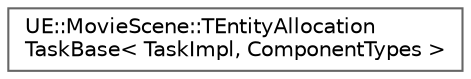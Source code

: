 digraph "Graphical Class Hierarchy"
{
 // INTERACTIVE_SVG=YES
 // LATEX_PDF_SIZE
  bgcolor="transparent";
  edge [fontname=Helvetica,fontsize=10,labelfontname=Helvetica,labelfontsize=10];
  node [fontname=Helvetica,fontsize=10,shape=box,height=0.2,width=0.4];
  rankdir="LR";
  Node0 [id="Node000000",label="UE::MovieScene::TEntityAllocation\lTaskBase\< TaskImpl, ComponentTypes \>",height=0.2,width=0.4,color="grey40", fillcolor="white", style="filled",URL="$d0/d0c/structUE_1_1MovieScene_1_1TEntityAllocationTaskBase.html",tooltip=" "];
}
